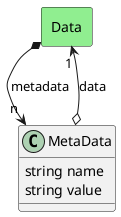 @startuml

class "MetaData" as Model {
 string name
 string value

 
}

rectangle "Data" as Data #lightblue {
}

Model o--> "1" Data : data




    rectangle "Data" as Data #lightgreen {
    }
    
        Data   *--> "n" Model : "metadata"
    

@enduml
